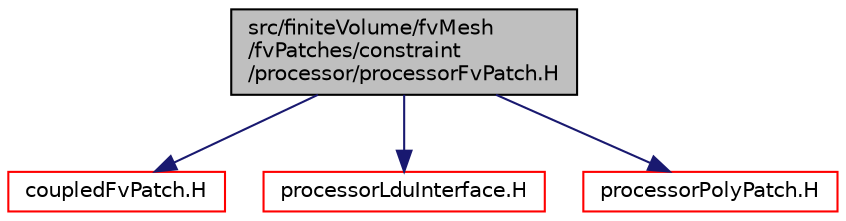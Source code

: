 digraph "src/finiteVolume/fvMesh/fvPatches/constraint/processor/processorFvPatch.H"
{
  bgcolor="transparent";
  edge [fontname="Helvetica",fontsize="10",labelfontname="Helvetica",labelfontsize="10"];
  node [fontname="Helvetica",fontsize="10",shape=record];
  Node0 [label="src/finiteVolume/fvMesh\l/fvPatches/constraint\l/processor/processorFvPatch.H",height=0.2,width=0.4,color="black", fillcolor="grey75", style="filled", fontcolor="black"];
  Node0 -> Node1 [color="midnightblue",fontsize="10",style="solid",fontname="Helvetica"];
  Node1 [label="coupledFvPatch.H",height=0.2,width=0.4,color="red",URL="$a03752.html"];
  Node0 -> Node178 [color="midnightblue",fontsize="10",style="solid",fontname="Helvetica"];
  Node178 [label="processorLduInterface.H",height=0.2,width=0.4,color="red",URL="$a11276.html"];
  Node0 -> Node179 [color="midnightblue",fontsize="10",style="solid",fontname="Helvetica"];
  Node179 [label="processorPolyPatch.H",height=0.2,width=0.4,color="red",URL="$a12485.html"];
}
